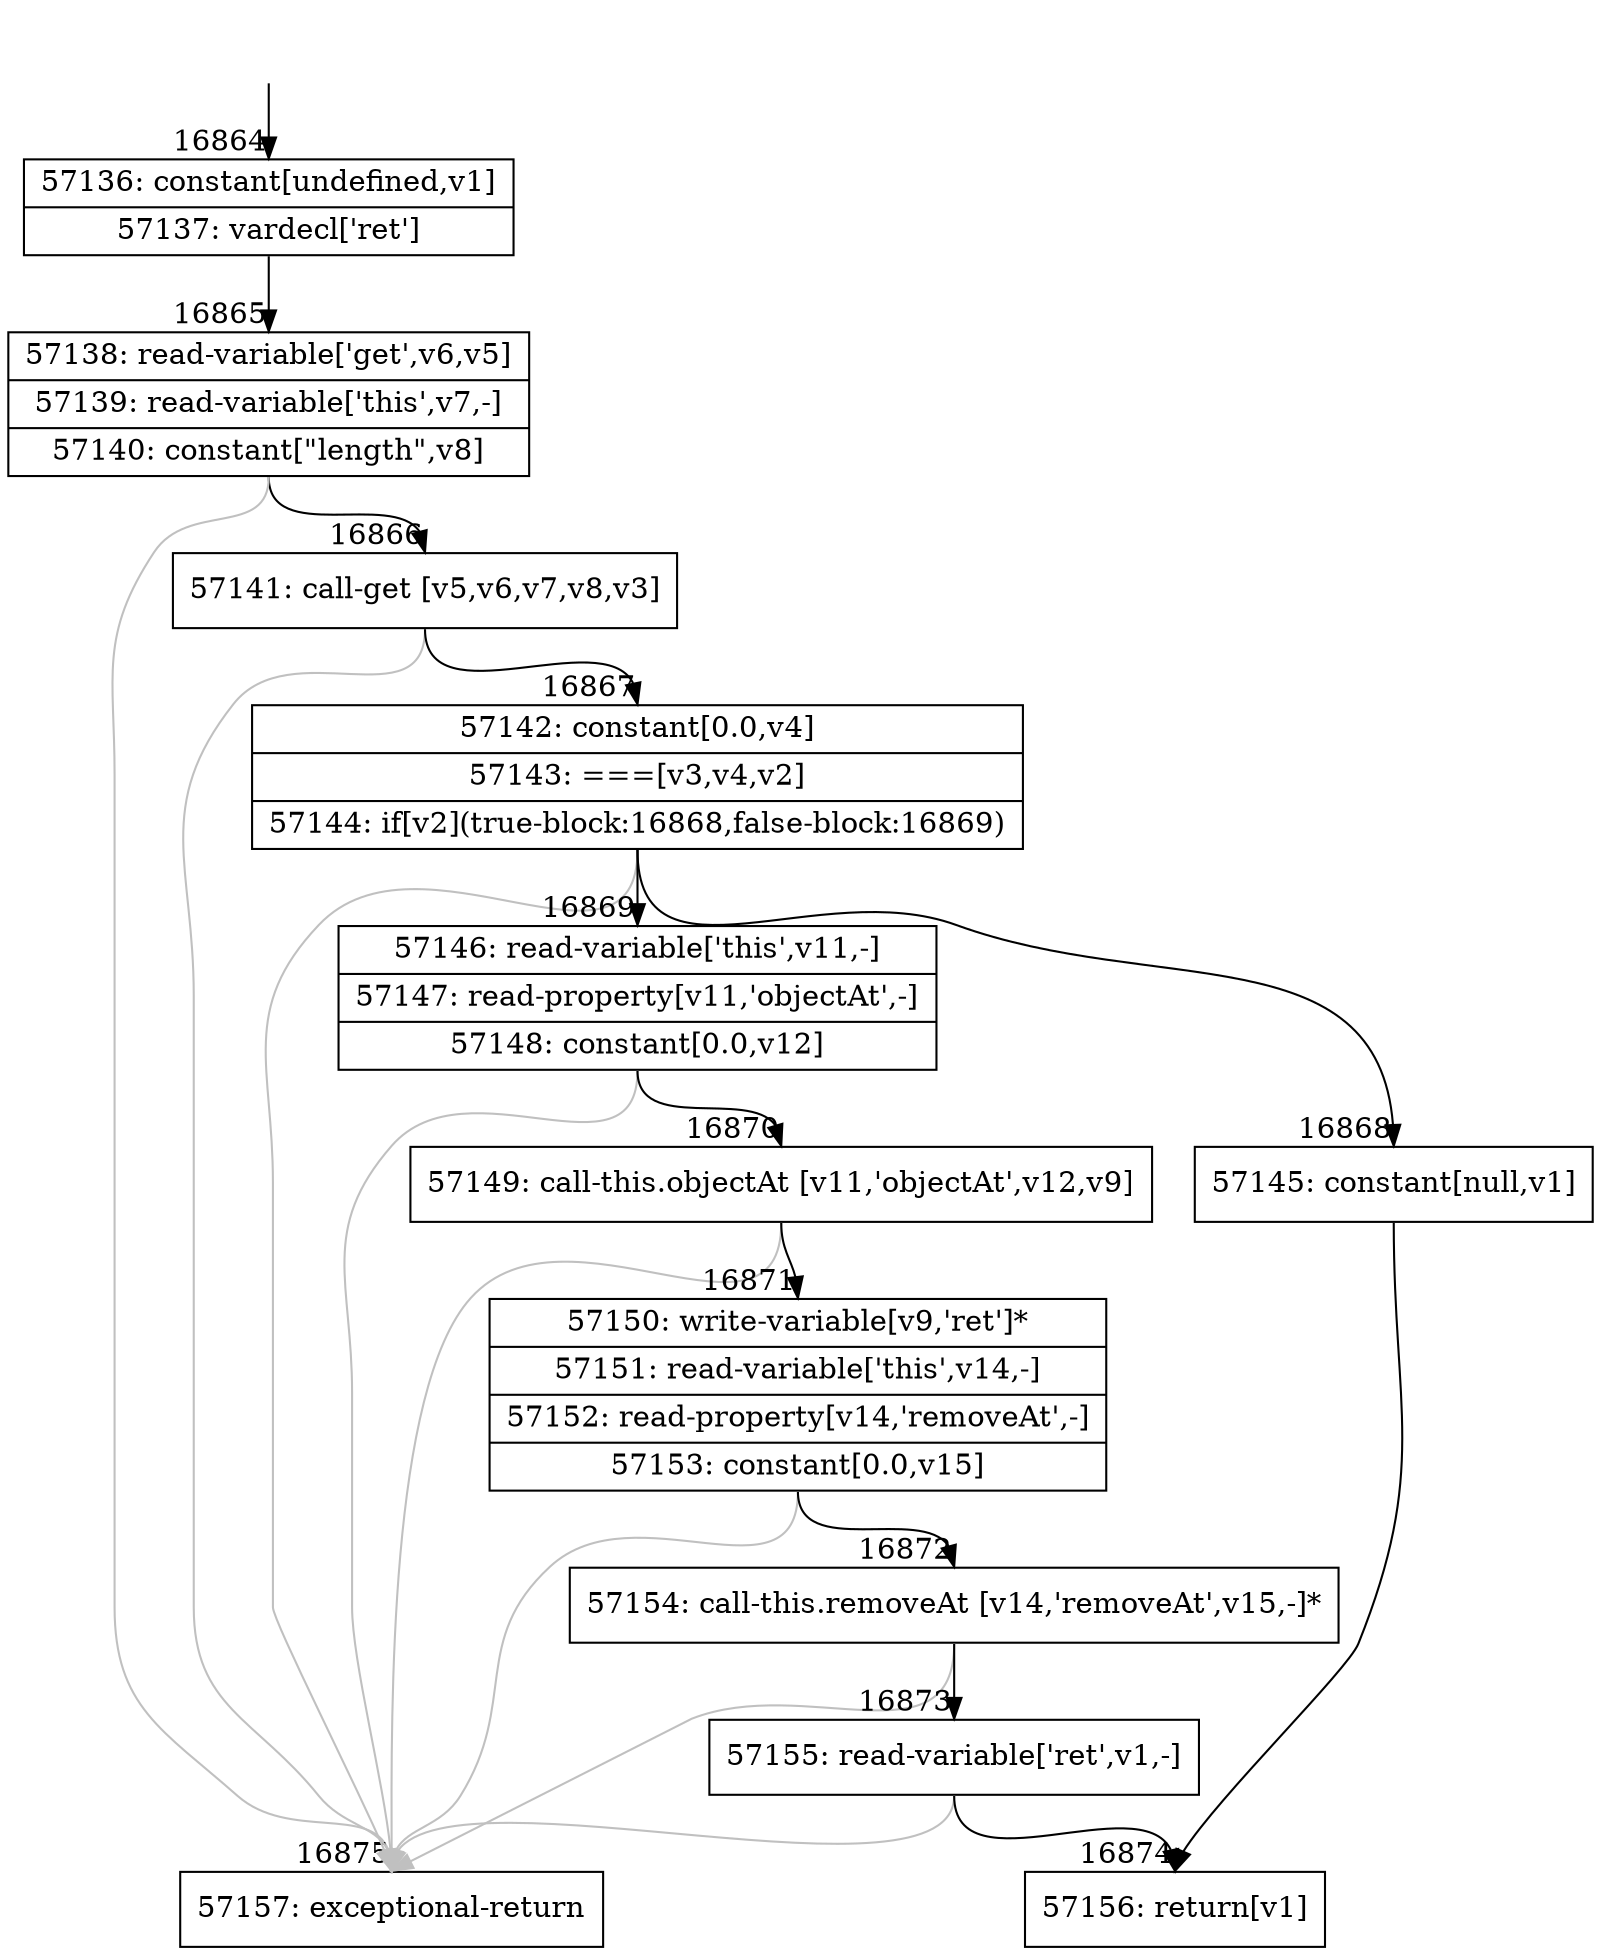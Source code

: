 digraph {
rankdir="TD"
BB_entry1442[shape=none,label=""];
BB_entry1442 -> BB16864 [tailport=s, headport=n, headlabel="    16864"]
BB16864 [shape=record label="{57136: constant[undefined,v1]|57137: vardecl['ret']}" ] 
BB16864 -> BB16865 [tailport=s, headport=n, headlabel="      16865"]
BB16865 [shape=record label="{57138: read-variable['get',v6,v5]|57139: read-variable['this',v7,-]|57140: constant[\"length\",v8]}" ] 
BB16865 -> BB16866 [tailport=s, headport=n, headlabel="      16866"]
BB16865 -> BB16875 [tailport=s, headport=n, color=gray, headlabel="      16875"]
BB16866 [shape=record label="{57141: call-get [v5,v6,v7,v8,v3]}" ] 
BB16866 -> BB16867 [tailport=s, headport=n, headlabel="      16867"]
BB16866 -> BB16875 [tailport=s, headport=n, color=gray]
BB16867 [shape=record label="{57142: constant[0.0,v4]|57143: ===[v3,v4,v2]|57144: if[v2](true-block:16868,false-block:16869)}" ] 
BB16867 -> BB16868 [tailport=s, headport=n, headlabel="      16868"]
BB16867 -> BB16869 [tailport=s, headport=n, headlabel="      16869"]
BB16867 -> BB16875 [tailport=s, headport=n, color=gray]
BB16868 [shape=record label="{57145: constant[null,v1]}" ] 
BB16868 -> BB16874 [tailport=s, headport=n, headlabel="      16874"]
BB16869 [shape=record label="{57146: read-variable['this',v11,-]|57147: read-property[v11,'objectAt',-]|57148: constant[0.0,v12]}" ] 
BB16869 -> BB16870 [tailport=s, headport=n, headlabel="      16870"]
BB16869 -> BB16875 [tailport=s, headport=n, color=gray]
BB16870 [shape=record label="{57149: call-this.objectAt [v11,'objectAt',v12,v9]}" ] 
BB16870 -> BB16871 [tailport=s, headport=n, headlabel="      16871"]
BB16870 -> BB16875 [tailport=s, headport=n, color=gray]
BB16871 [shape=record label="{57150: write-variable[v9,'ret']*|57151: read-variable['this',v14,-]|57152: read-property[v14,'removeAt',-]|57153: constant[0.0,v15]}" ] 
BB16871 -> BB16872 [tailport=s, headport=n, headlabel="      16872"]
BB16871 -> BB16875 [tailport=s, headport=n, color=gray]
BB16872 [shape=record label="{57154: call-this.removeAt [v14,'removeAt',v15,-]*}" ] 
BB16872 -> BB16873 [tailport=s, headport=n, headlabel="      16873"]
BB16872 -> BB16875 [tailport=s, headport=n, color=gray]
BB16873 [shape=record label="{57155: read-variable['ret',v1,-]}" ] 
BB16873 -> BB16874 [tailport=s, headport=n]
BB16873 -> BB16875 [tailport=s, headport=n, color=gray]
BB16874 [shape=record label="{57156: return[v1]}" ] 
BB16875 [shape=record label="{57157: exceptional-return}" ] 
//#$~ 31713
}
